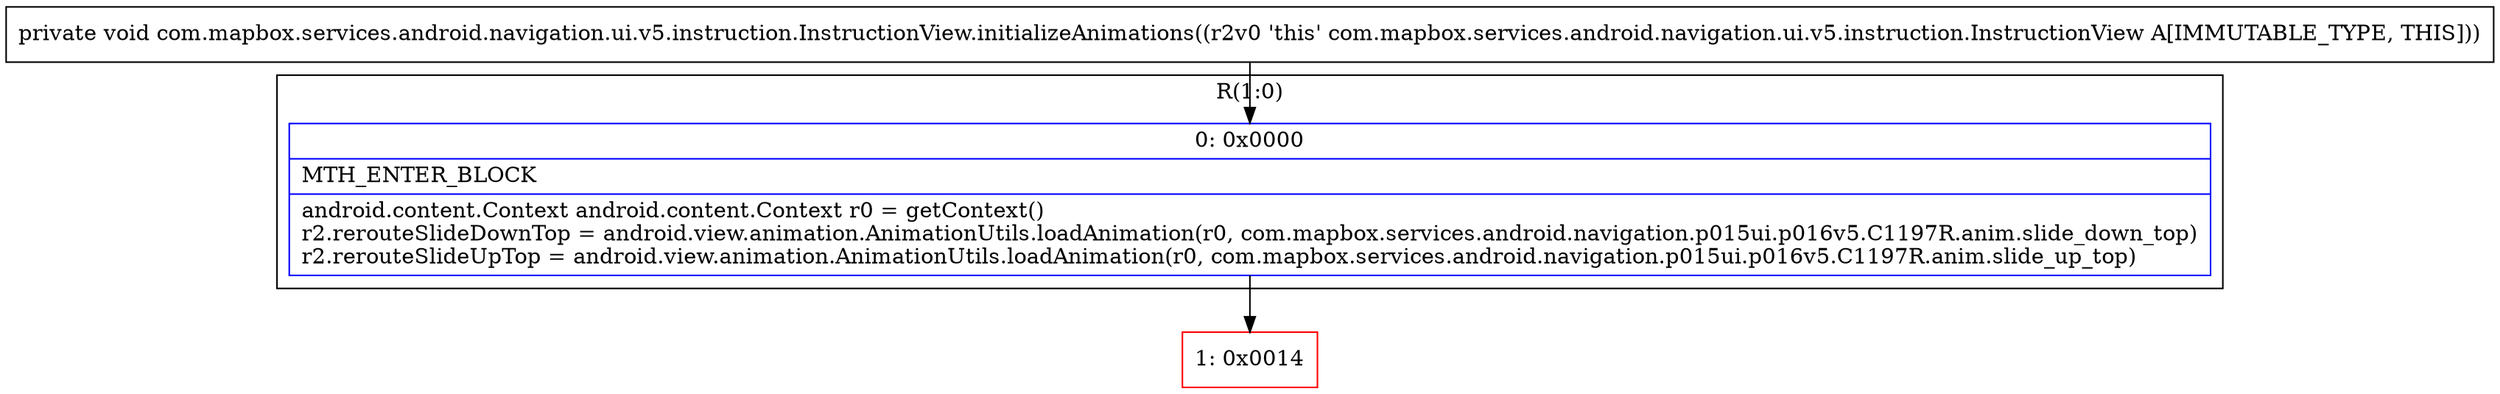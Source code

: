 digraph "CFG forcom.mapbox.services.android.navigation.ui.v5.instruction.InstructionView.initializeAnimations()V" {
subgraph cluster_Region_845211456 {
label = "R(1:0)";
node [shape=record,color=blue];
Node_0 [shape=record,label="{0\:\ 0x0000|MTH_ENTER_BLOCK\l|android.content.Context android.content.Context r0 = getContext()\lr2.rerouteSlideDownTop = android.view.animation.AnimationUtils.loadAnimation(r0, com.mapbox.services.android.navigation.p015ui.p016v5.C1197R.anim.slide_down_top)\lr2.rerouteSlideUpTop = android.view.animation.AnimationUtils.loadAnimation(r0, com.mapbox.services.android.navigation.p015ui.p016v5.C1197R.anim.slide_up_top)\l}"];
}
Node_1 [shape=record,color=red,label="{1\:\ 0x0014}"];
MethodNode[shape=record,label="{private void com.mapbox.services.android.navigation.ui.v5.instruction.InstructionView.initializeAnimations((r2v0 'this' com.mapbox.services.android.navigation.ui.v5.instruction.InstructionView A[IMMUTABLE_TYPE, THIS])) }"];
MethodNode -> Node_0;
Node_0 -> Node_1;
}


